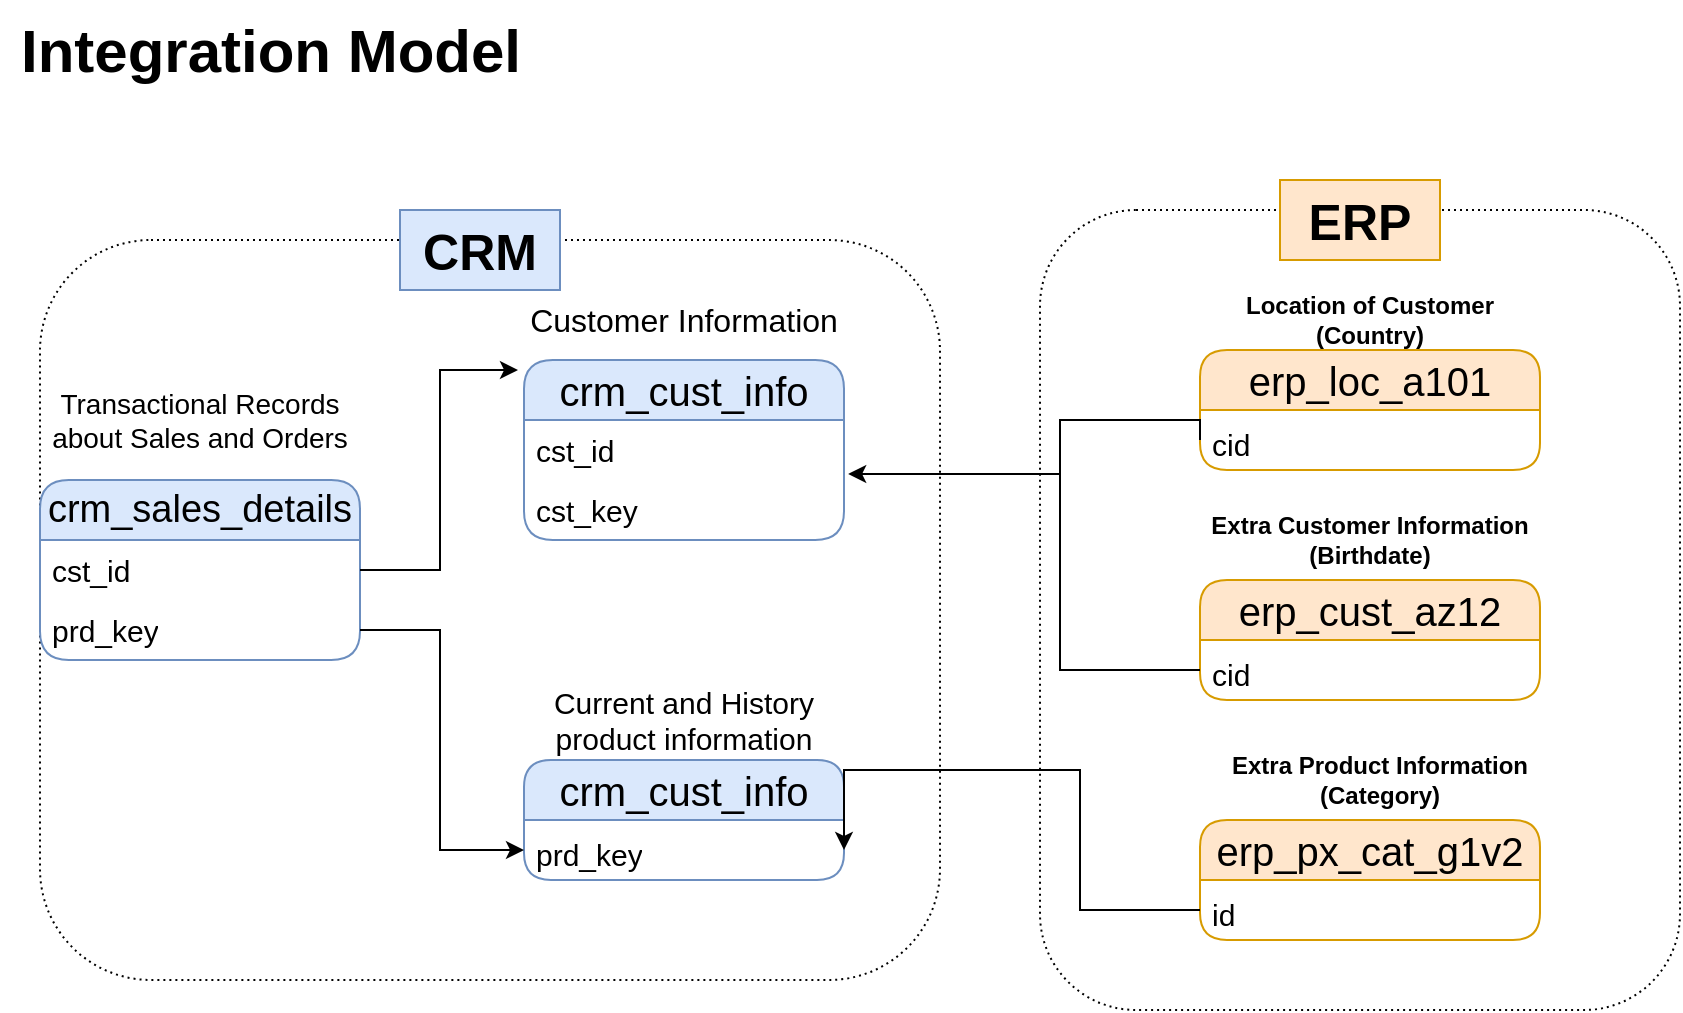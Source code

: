 <mxfile version="26.1.1">
  <diagram name="Page-1" id="TSsz6KGTb-9bMSVctuMi">
    <mxGraphModel dx="808" dy="1158" grid="1" gridSize="10" guides="1" tooltips="1" connect="1" arrows="1" fold="1" page="1" pageScale="1" pageWidth="850" pageHeight="1100" math="0" shadow="0">
      <root>
        <mxCell id="0" />
        <mxCell id="1" parent="0" />
        <mxCell id="_M-p3R6uSQYDRYVlItFb-58" value="" style="rounded=1;whiteSpace=wrap;html=1;fillColor=none;dashed=1;dashPattern=1 2;" vertex="1" parent="1">
          <mxGeometry x="40" y="140" width="450" height="370" as="geometry" />
        </mxCell>
        <mxCell id="_M-p3R6uSQYDRYVlItFb-10" value="&lt;font style=&quot;font-size: 16px;&quot;&gt;Customer Information&lt;/font&gt;" style="text;html=1;align=center;verticalAlign=middle;whiteSpace=wrap;rounded=0;" vertex="1" parent="1">
          <mxGeometry x="282" y="165" width="160" height="30" as="geometry" />
        </mxCell>
        <mxCell id="_M-p3R6uSQYDRYVlItFb-11" value="crm_cust_info" style="swimlane;fontStyle=0;childLayout=stackLayout;horizontal=1;startSize=30;horizontalStack=0;resizeParent=1;resizeParentMax=0;resizeLast=0;collapsible=1;marginBottom=0;whiteSpace=wrap;html=1;rounded=1;fillColor=#dae8fc;strokeColor=#6c8ebf;fontSize=20;" vertex="1" parent="1">
          <mxGeometry x="282" y="400" width="160" height="60" as="geometry" />
        </mxCell>
        <mxCell id="_M-p3R6uSQYDRYVlItFb-12" value="&lt;font style=&quot;font-size: 15px;&quot;&gt;prd_key&lt;/font&gt;" style="text;strokeColor=none;fillColor=none;align=left;verticalAlign=middle;spacingLeft=4;spacingRight=4;overflow=hidden;points=[[0,0.5],[1,0.5]];portConstraint=eastwest;rotatable=0;whiteSpace=wrap;html=1;fontSize=20;" vertex="1" parent="_M-p3R6uSQYDRYVlItFb-11">
          <mxGeometry y="30" width="160" height="30" as="geometry" />
        </mxCell>
        <mxCell id="_M-p3R6uSQYDRYVlItFb-13" value="&lt;font style=&quot;font-size: 15px;&quot;&gt;Current and History product information&lt;/font&gt;" style="text;html=1;align=center;verticalAlign=middle;whiteSpace=wrap;rounded=0;" vertex="1" parent="1">
          <mxGeometry x="282" y="360" width="160" height="40" as="geometry" />
        </mxCell>
        <mxCell id="_M-p3R6uSQYDRYVlItFb-16" value="&lt;font style=&quot;font-size: 14px;&quot;&gt;Transactional Records about Sales and Orders&lt;/font&gt;" style="text;html=1;align=center;verticalAlign=middle;whiteSpace=wrap;rounded=0;" vertex="1" parent="1">
          <mxGeometry x="40" y="210" width="160" height="40" as="geometry" />
        </mxCell>
        <mxCell id="_M-p3R6uSQYDRYVlItFb-31" value="&lt;font style=&quot;font-size: 19px;&quot;&gt;crm_sales_details&lt;/font&gt;" style="swimlane;fontStyle=0;childLayout=stackLayout;horizontal=1;startSize=30;horizontalStack=0;resizeParent=1;resizeParentMax=0;resizeLast=0;collapsible=1;marginBottom=0;whiteSpace=wrap;html=1;rounded=1;fillColor=#dae8fc;strokeColor=#6c8ebf;arcSize=16;" vertex="1" parent="1">
          <mxGeometry x="40" y="260" width="160" height="90" as="geometry" />
        </mxCell>
        <mxCell id="_M-p3R6uSQYDRYVlItFb-33" value="cst_id" style="text;strokeColor=none;fillColor=none;align=left;verticalAlign=middle;spacingLeft=4;spacingRight=4;overflow=hidden;points=[[0,0.5],[1,0.5]];portConstraint=eastwest;rotatable=0;whiteSpace=wrap;html=1;fontSize=15;" vertex="1" parent="_M-p3R6uSQYDRYVlItFb-31">
          <mxGeometry y="30" width="160" height="30" as="geometry" />
        </mxCell>
        <mxCell id="_M-p3R6uSQYDRYVlItFb-32" value="prd_key" style="text;strokeColor=none;fillColor=none;align=left;verticalAlign=middle;spacingLeft=4;spacingRight=4;overflow=hidden;points=[[0,0.5],[1,0.5]];portConstraint=eastwest;rotatable=0;whiteSpace=wrap;html=1;fontSize=15;" vertex="1" parent="_M-p3R6uSQYDRYVlItFb-31">
          <mxGeometry y="60" width="160" height="30" as="geometry" />
        </mxCell>
        <mxCell id="_M-p3R6uSQYDRYVlItFb-37" value="" style="endArrow=classic;html=1;rounded=0;exitX=1;exitY=0.5;exitDx=0;exitDy=0;entryX=0;entryY=0.5;entryDx=0;entryDy=0;" edge="1" parent="1" source="_M-p3R6uSQYDRYVlItFb-33">
          <mxGeometry width="50" height="50" relative="1" as="geometry">
            <mxPoint x="200" y="370" as="sourcePoint" />
            <mxPoint x="279" y="205" as="targetPoint" />
            <Array as="points">
              <mxPoint x="240" y="305" />
              <mxPoint x="240" y="205" />
            </Array>
          </mxGeometry>
        </mxCell>
        <mxCell id="_M-p3R6uSQYDRYVlItFb-38" value="" style="endArrow=classic;html=1;rounded=0;exitX=1;exitY=0.5;exitDx=0;exitDy=0;entryX=0;entryY=0.5;entryDx=0;entryDy=0;" edge="1" parent="1" source="_M-p3R6uSQYDRYVlItFb-32" target="_M-p3R6uSQYDRYVlItFb-12">
          <mxGeometry width="50" height="50" relative="1" as="geometry">
            <mxPoint x="210" y="315" as="sourcePoint" />
            <mxPoint x="290" y="215" as="targetPoint" />
            <Array as="points">
              <mxPoint x="240" y="335" />
              <mxPoint x="240" y="445" />
            </Array>
          </mxGeometry>
        </mxCell>
        <mxCell id="_M-p3R6uSQYDRYVlItFb-39" value="erp_px_cat_g1v2" style="swimlane;fontStyle=0;childLayout=stackLayout;horizontal=1;startSize=30;horizontalStack=0;resizeParent=1;resizeParentMax=0;resizeLast=0;collapsible=1;marginBottom=0;whiteSpace=wrap;html=1;rounded=1;fillColor=#ffe6cc;strokeColor=#d79b00;fontSize=20;" vertex="1" parent="1">
          <mxGeometry x="620" y="430" width="170" height="60" as="geometry" />
        </mxCell>
        <mxCell id="_M-p3R6uSQYDRYVlItFb-40" value="&lt;font style=&quot;font-size: 15px;&quot;&gt;id&lt;/font&gt;" style="text;strokeColor=none;fillColor=none;align=left;verticalAlign=middle;spacingLeft=4;spacingRight=4;overflow=hidden;points=[[0,0.5],[1,0.5]];portConstraint=eastwest;rotatable=0;whiteSpace=wrap;html=1;fontSize=20;" vertex="1" parent="_M-p3R6uSQYDRYVlItFb-39">
          <mxGeometry y="30" width="170" height="30" as="geometry" />
        </mxCell>
        <mxCell id="_M-p3R6uSQYDRYVlItFb-41" value="&lt;font&gt;Extra Product Information (Category)&lt;/font&gt;" style="text;html=1;align=center;verticalAlign=middle;whiteSpace=wrap;rounded=0;fontSize=12;fontStyle=1" vertex="1" parent="1">
          <mxGeometry x="620" y="390" width="180" height="40" as="geometry" />
        </mxCell>
        <mxCell id="_M-p3R6uSQYDRYVlItFb-42" value="&lt;span style=&quot;font-size: 20px;&quot;&gt;crm_cust_info&lt;/span&gt;" style="swimlane;fontStyle=0;childLayout=stackLayout;horizontal=1;startSize=30;horizontalStack=0;resizeParent=1;resizeParentMax=0;resizeLast=0;collapsible=1;marginBottom=0;whiteSpace=wrap;html=1;rounded=1;fillColor=#dae8fc;strokeColor=#6c8ebf;arcSize=16;" vertex="1" parent="1">
          <mxGeometry x="282" y="200" width="160" height="90" as="geometry" />
        </mxCell>
        <mxCell id="_M-p3R6uSQYDRYVlItFb-43" value="cst_id" style="text;strokeColor=none;fillColor=none;align=left;verticalAlign=middle;spacingLeft=4;spacingRight=4;overflow=hidden;points=[[0,0.5],[1,0.5]];portConstraint=eastwest;rotatable=0;whiteSpace=wrap;html=1;fontSize=15;" vertex="1" parent="_M-p3R6uSQYDRYVlItFb-42">
          <mxGeometry y="30" width="160" height="30" as="geometry" />
        </mxCell>
        <mxCell id="_M-p3R6uSQYDRYVlItFb-44" value="cst_key" style="text;strokeColor=none;fillColor=none;align=left;verticalAlign=middle;spacingLeft=4;spacingRight=4;overflow=hidden;points=[[0,0.5],[1,0.5]];portConstraint=eastwest;rotatable=0;whiteSpace=wrap;html=1;fontSize=15;" vertex="1" parent="_M-p3R6uSQYDRYVlItFb-42">
          <mxGeometry y="60" width="160" height="30" as="geometry" />
        </mxCell>
        <mxCell id="_M-p3R6uSQYDRYVlItFb-48" value="erp_cust_az12" style="swimlane;fontStyle=0;childLayout=stackLayout;horizontal=1;startSize=30;horizontalStack=0;resizeParent=1;resizeParentMax=0;resizeLast=0;collapsible=1;marginBottom=0;whiteSpace=wrap;html=1;rounded=1;fillColor=#ffe6cc;strokeColor=#d79b00;fontSize=20;" vertex="1" parent="1">
          <mxGeometry x="620" y="310" width="170" height="60" as="geometry" />
        </mxCell>
        <mxCell id="_M-p3R6uSQYDRYVlItFb-49" value="&lt;font style=&quot;font-size: 15px;&quot;&gt;cid&lt;/font&gt;" style="text;strokeColor=none;fillColor=none;align=left;verticalAlign=middle;spacingLeft=4;spacingRight=4;overflow=hidden;points=[[0,0.5],[1,0.5]];portConstraint=eastwest;rotatable=0;whiteSpace=wrap;html=1;fontSize=20;" vertex="1" parent="_M-p3R6uSQYDRYVlItFb-48">
          <mxGeometry y="30" width="170" height="30" as="geometry" />
        </mxCell>
        <mxCell id="_M-p3R6uSQYDRYVlItFb-50" value="&lt;font&gt;Extra Customer Information (Birthdate)&lt;/font&gt;" style="text;html=1;align=center;verticalAlign=middle;whiteSpace=wrap;rounded=0;fontSize=12;fontStyle=1" vertex="1" parent="1">
          <mxGeometry x="610" y="270" width="190" height="40" as="geometry" />
        </mxCell>
        <mxCell id="_M-p3R6uSQYDRYVlItFb-51" value="erp_loc_a101" style="swimlane;fontStyle=0;childLayout=stackLayout;horizontal=1;startSize=30;horizontalStack=0;resizeParent=1;resizeParentMax=0;resizeLast=0;collapsible=1;marginBottom=0;whiteSpace=wrap;html=1;rounded=1;fillColor=#ffe6cc;strokeColor=#d79b00;fontSize=20;" vertex="1" parent="1">
          <mxGeometry x="620" y="195" width="170" height="60" as="geometry" />
        </mxCell>
        <mxCell id="_M-p3R6uSQYDRYVlItFb-52" value="&lt;font style=&quot;font-size: 15px;&quot;&gt;cid&lt;/font&gt;" style="text;strokeColor=none;fillColor=none;align=left;verticalAlign=middle;spacingLeft=4;spacingRight=4;overflow=hidden;points=[[0,0.5],[1,0.5]];portConstraint=eastwest;rotatable=0;whiteSpace=wrap;html=1;fontSize=20;" vertex="1" parent="_M-p3R6uSQYDRYVlItFb-51">
          <mxGeometry y="30" width="170" height="30" as="geometry" />
        </mxCell>
        <mxCell id="_M-p3R6uSQYDRYVlItFb-53" value="&lt;font&gt;Location of Customer (Country)&lt;/font&gt;" style="text;html=1;align=center;verticalAlign=middle;whiteSpace=wrap;rounded=0;fontSize=12;fontStyle=1" vertex="1" parent="1">
          <mxGeometry x="620" y="160" width="170" height="40" as="geometry" />
        </mxCell>
        <mxCell id="_M-p3R6uSQYDRYVlItFb-47" style="edgeStyle=orthogonalEdgeStyle;rounded=0;orthogonalLoop=1;jettySize=auto;html=1;entryX=1;entryY=0.5;entryDx=0;entryDy=0;" edge="1" parent="1" source="_M-p3R6uSQYDRYVlItFb-40" target="_M-p3R6uSQYDRYVlItFb-12">
          <mxGeometry relative="1" as="geometry">
            <Array as="points">
              <mxPoint x="560" y="475" />
              <mxPoint x="560" y="405" />
            </Array>
          </mxGeometry>
        </mxCell>
        <mxCell id="_M-p3R6uSQYDRYVlItFb-54" style="edgeStyle=orthogonalEdgeStyle;rounded=0;orthogonalLoop=1;jettySize=auto;html=1;exitX=0;exitY=0.5;exitDx=0;exitDy=0;entryX=1.013;entryY=-0.1;entryDx=0;entryDy=0;entryPerimeter=0;" edge="1" parent="1" source="_M-p3R6uSQYDRYVlItFb-52" target="_M-p3R6uSQYDRYVlItFb-44">
          <mxGeometry relative="1" as="geometry">
            <Array as="points">
              <mxPoint x="620" y="230" />
              <mxPoint x="550" y="230" />
              <mxPoint x="550" y="257" />
            </Array>
          </mxGeometry>
        </mxCell>
        <mxCell id="_M-p3R6uSQYDRYVlItFb-61" value="" style="rounded=1;whiteSpace=wrap;html=1;fillColor=none;dashed=1;dashPattern=1 2;" vertex="1" parent="1">
          <mxGeometry x="540" y="125" width="320" height="400" as="geometry" />
        </mxCell>
        <mxCell id="_M-p3R6uSQYDRYVlItFb-57" value="" style="endArrow=none;html=1;rounded=0;entryX=0;entryY=0.5;entryDx=0;entryDy=0;" edge="1" parent="1" target="_M-p3R6uSQYDRYVlItFb-49">
          <mxGeometry width="50" height="50" relative="1" as="geometry">
            <mxPoint x="550" y="250" as="sourcePoint" />
            <mxPoint x="570" y="320" as="targetPoint" />
            <Array as="points">
              <mxPoint x="550" y="355" />
            </Array>
          </mxGeometry>
        </mxCell>
        <mxCell id="_M-p3R6uSQYDRYVlItFb-59" value="&lt;b&gt;&lt;font&gt;CRM&lt;/font&gt;&lt;/b&gt;" style="text;html=1;align=center;verticalAlign=middle;whiteSpace=wrap;rounded=0;fontSize=25;fillColor=#dae8fc;strokeColor=#6c8ebf;" vertex="1" parent="1">
          <mxGeometry x="220" y="125" width="80" height="40" as="geometry" />
        </mxCell>
        <mxCell id="_M-p3R6uSQYDRYVlItFb-63" value="&lt;b&gt;&lt;font&gt;ERP&lt;/font&gt;&lt;/b&gt;" style="text;html=1;align=center;verticalAlign=middle;whiteSpace=wrap;rounded=0;fontSize=25;fillColor=#ffe6cc;strokeColor=#d79b00;" vertex="1" parent="1">
          <mxGeometry x="660" y="110" width="80" height="40" as="geometry" />
        </mxCell>
        <mxCell id="_M-p3R6uSQYDRYVlItFb-69" value="&lt;font style=&quot;font-size: 30px;&quot;&gt;&lt;b style=&quot;&quot;&gt;Integration Model&lt;/b&gt;&lt;/font&gt;" style="text;html=1;align=center;verticalAlign=middle;resizable=0;points=[];autosize=1;strokeColor=none;fillColor=none;" vertex="1" parent="1">
          <mxGeometry x="20" y="20" width="270" height="50" as="geometry" />
        </mxCell>
      </root>
    </mxGraphModel>
  </diagram>
</mxfile>
